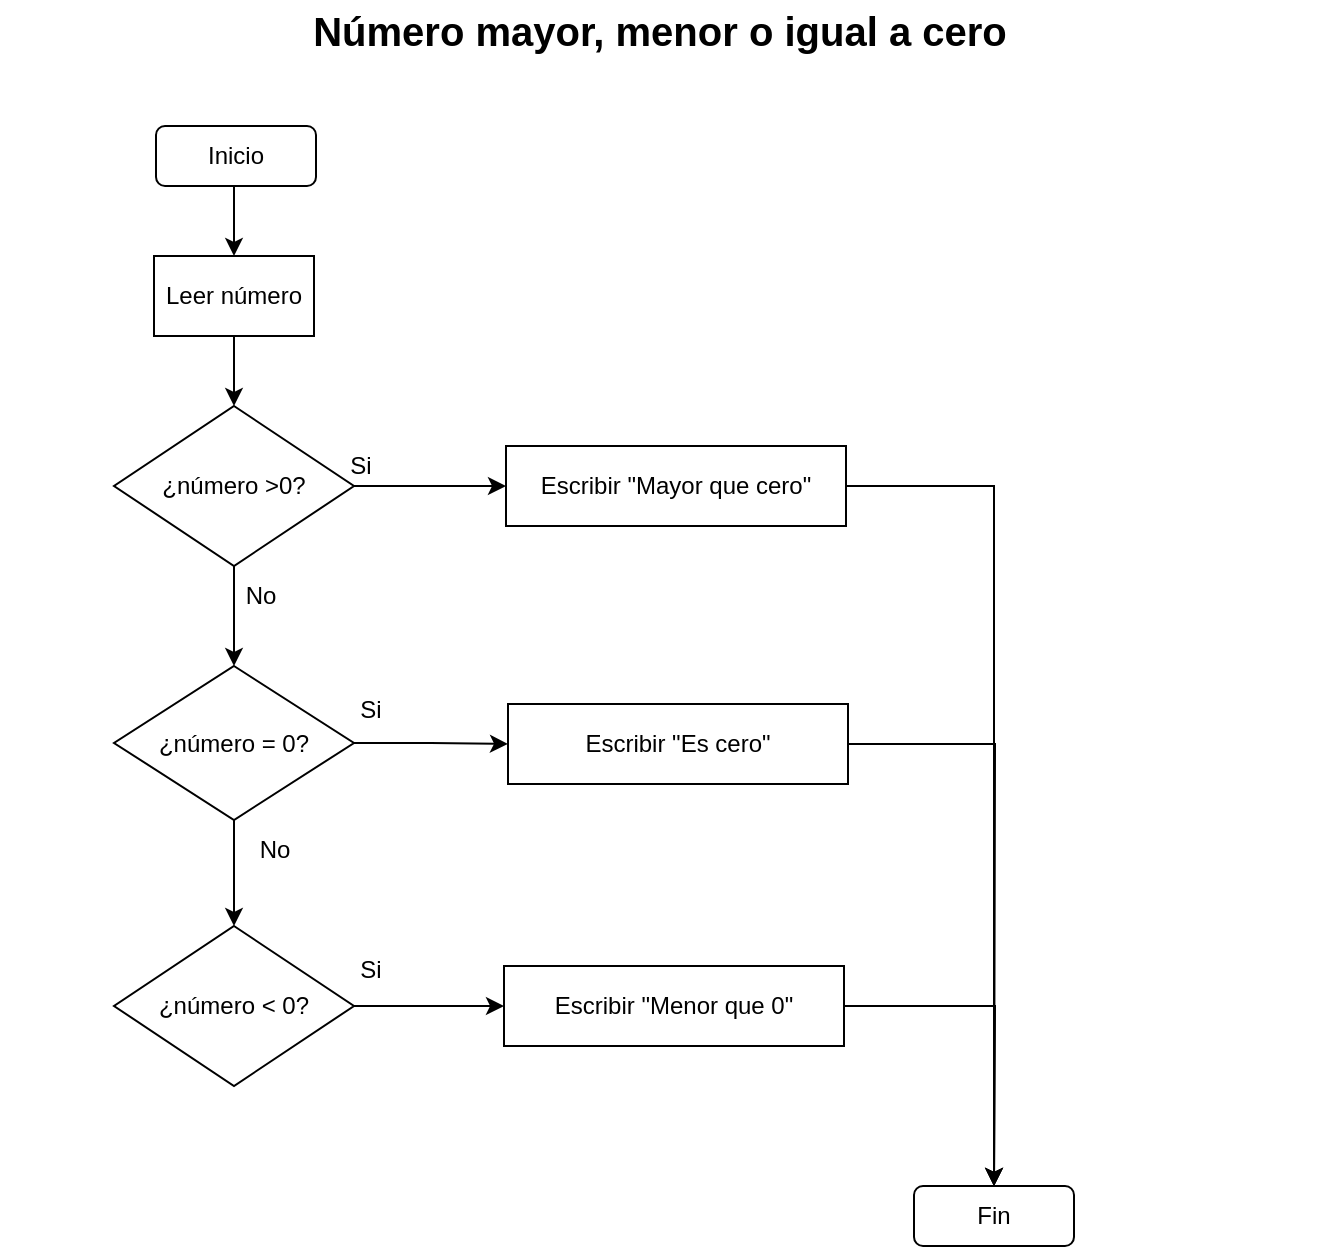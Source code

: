 <mxfile version="28.0.7">
  <diagram name="Page-1" id="gamRS6MLA4fs2B-uqD5Q">
    <mxGraphModel grid="1" page="1" gridSize="10" guides="1" tooltips="1" connect="1" arrows="1" fold="1" pageScale="1" pageWidth="850" pageHeight="1100" math="0" shadow="0">
      <root>
        <mxCell id="0" />
        <mxCell id="1" parent="0" />
        <mxCell id="qD9gXsYjsShy9WRek7qx-5" style="edgeStyle=orthogonalEdgeStyle;rounded=0;orthogonalLoop=1;jettySize=auto;html=1;exitX=0.5;exitY=1;exitDx=0;exitDy=0;entryX=0.5;entryY=0;entryDx=0;entryDy=0;" edge="1" parent="1" source="sVo8eWBov2D_V9g_eI1e-1" target="qD9gXsYjsShy9WRek7qx-1">
          <mxGeometry relative="1" as="geometry" />
        </mxCell>
        <mxCell id="sVo8eWBov2D_V9g_eI1e-1" value="Inicio" style="rounded=1;whiteSpace=wrap;html=1;" vertex="1" parent="1">
          <mxGeometry x="118" y="83" width="80" height="30" as="geometry" />
        </mxCell>
        <mxCell id="sVo8eWBov2D_V9g_eI1e-14" value="&lt;font style=&quot;font-size: 20px;&quot;&gt;&lt;b&gt;Número mayor, menor o igual a cero&lt;/b&gt;&lt;/font&gt;" style="text;html=1;align=center;verticalAlign=middle;whiteSpace=wrap;rounded=0;" vertex="1" parent="1">
          <mxGeometry x="40" y="20" width="660" height="30" as="geometry" />
        </mxCell>
        <mxCell id="I5g4T-FfKX0s-sWPSXJS-8" style="edgeStyle=orthogonalEdgeStyle;rounded=0;orthogonalLoop=1;jettySize=auto;html=1;exitX=0.5;exitY=1;exitDx=0;exitDy=0;entryX=0.5;entryY=0;entryDx=0;entryDy=0;" edge="1" parent="1" source="qD9gXsYjsShy9WRek7qx-1" target="VzXSWm3fVeeelkvV1c6X-2">
          <mxGeometry relative="1" as="geometry">
            <mxPoint x="157" y="215" as="targetPoint" />
          </mxGeometry>
        </mxCell>
        <mxCell id="qD9gXsYjsShy9WRek7qx-1" value="Leer número" style="rounded=0;whiteSpace=wrap;html=1;" vertex="1" parent="1">
          <mxGeometry x="117" y="148" width="80" height="40" as="geometry" />
        </mxCell>
        <mxCell id="fhB60b2QltupWCeUgBXA-5" value="Fin" style="rounded=1;whiteSpace=wrap;html=1;" vertex="1" parent="1">
          <mxGeometry x="497" y="613" width="80" height="30" as="geometry" />
        </mxCell>
        <mxCell id="VzXSWm3fVeeelkvV1c6X-8" style="edgeStyle=orthogonalEdgeStyle;rounded=0;orthogonalLoop=1;jettySize=auto;html=1;exitX=0.5;exitY=1;exitDx=0;exitDy=0;entryX=0.5;entryY=0;entryDx=0;entryDy=0;" edge="1" parent="1" source="VzXSWm3fVeeelkvV1c6X-2" target="VzXSWm3fVeeelkvV1c6X-3">
          <mxGeometry relative="1" as="geometry" />
        </mxCell>
        <mxCell id="VzXSWm3fVeeelkvV1c6X-10" style="edgeStyle=orthogonalEdgeStyle;rounded=0;orthogonalLoop=1;jettySize=auto;html=1;exitX=1;exitY=0.5;exitDx=0;exitDy=0;entryX=0;entryY=0.5;entryDx=0;entryDy=0;" edge="1" parent="1" source="VzXSWm3fVeeelkvV1c6X-2" target="VzXSWm3fVeeelkvV1c6X-5">
          <mxGeometry relative="1" as="geometry" />
        </mxCell>
        <mxCell id="VzXSWm3fVeeelkvV1c6X-2" value="¿número &amp;gt;0?" style="rhombus;whiteSpace=wrap;html=1;" vertex="1" parent="1">
          <mxGeometry x="97" y="223" width="120" height="80" as="geometry" />
        </mxCell>
        <mxCell id="VzXSWm3fVeeelkvV1c6X-11" style="edgeStyle=orthogonalEdgeStyle;rounded=0;orthogonalLoop=1;jettySize=auto;html=1;exitX=1;exitY=0.5;exitDx=0;exitDy=0;entryX=0;entryY=0.5;entryDx=0;entryDy=0;" edge="1" parent="1" source="VzXSWm3fVeeelkvV1c6X-3" target="VzXSWm3fVeeelkvV1c6X-6">
          <mxGeometry relative="1" as="geometry" />
        </mxCell>
        <mxCell id="VzXSWm3fVeeelkvV1c6X-22" style="edgeStyle=orthogonalEdgeStyle;rounded=0;orthogonalLoop=1;jettySize=auto;html=1;exitX=0.5;exitY=1;exitDx=0;exitDy=0;entryX=0.5;entryY=0;entryDx=0;entryDy=0;" edge="1" parent="1" source="VzXSWm3fVeeelkvV1c6X-3" target="VzXSWm3fVeeelkvV1c6X-4">
          <mxGeometry relative="1" as="geometry" />
        </mxCell>
        <mxCell id="VzXSWm3fVeeelkvV1c6X-3" value="¿número = 0?" style="rhombus;whiteSpace=wrap;html=1;" vertex="1" parent="1">
          <mxGeometry x="97" y="353" width="120" height="77" as="geometry" />
        </mxCell>
        <mxCell id="VzXSWm3fVeeelkvV1c6X-12" style="edgeStyle=orthogonalEdgeStyle;rounded=0;orthogonalLoop=1;jettySize=auto;html=1;exitX=1;exitY=0.5;exitDx=0;exitDy=0;entryX=0;entryY=0.5;entryDx=0;entryDy=0;" edge="1" parent="1" source="VzXSWm3fVeeelkvV1c6X-4" target="VzXSWm3fVeeelkvV1c6X-7">
          <mxGeometry relative="1" as="geometry" />
        </mxCell>
        <mxCell id="VzXSWm3fVeeelkvV1c6X-4" value="¿número &amp;lt; 0?" style="rhombus;whiteSpace=wrap;html=1;" vertex="1" parent="1">
          <mxGeometry x="97" y="483" width="120" height="80" as="geometry" />
        </mxCell>
        <mxCell id="VzXSWm3fVeeelkvV1c6X-13" style="edgeStyle=orthogonalEdgeStyle;rounded=0;orthogonalLoop=1;jettySize=auto;html=1;exitX=1;exitY=0.5;exitDx=0;exitDy=0;entryX=0.5;entryY=0;entryDx=0;entryDy=0;" edge="1" parent="1" source="VzXSWm3fVeeelkvV1c6X-5" target="fhB60b2QltupWCeUgBXA-5">
          <mxGeometry relative="1" as="geometry" />
        </mxCell>
        <mxCell id="VzXSWm3fVeeelkvV1c6X-5" value="&lt;span style=&quot;text-align: left;&quot;&gt;Escribir &quot;Mayor que cero&quot;&lt;/span&gt;" style="rounded=0;whiteSpace=wrap;html=1;" vertex="1" parent="1">
          <mxGeometry x="293" y="243" width="170" height="40" as="geometry" />
        </mxCell>
        <mxCell id="VzXSWm3fVeeelkvV1c6X-14" style="edgeStyle=orthogonalEdgeStyle;rounded=0;orthogonalLoop=1;jettySize=auto;html=1;exitX=1;exitY=0.5;exitDx=0;exitDy=0;" edge="1" parent="1" source="VzXSWm3fVeeelkvV1c6X-6">
          <mxGeometry relative="1" as="geometry">
            <mxPoint x="537" y="613" as="targetPoint" />
          </mxGeometry>
        </mxCell>
        <mxCell id="VzXSWm3fVeeelkvV1c6X-6" value="&lt;span style=&quot;text-align: left;&quot;&gt;Escribir &quot;Es cero&quot;&lt;/span&gt;" style="rounded=0;whiteSpace=wrap;html=1;" vertex="1" parent="1">
          <mxGeometry x="294" y="372" width="170" height="40" as="geometry" />
        </mxCell>
        <mxCell id="VzXSWm3fVeeelkvV1c6X-15" style="edgeStyle=orthogonalEdgeStyle;rounded=0;orthogonalLoop=1;jettySize=auto;html=1;exitX=1;exitY=0.5;exitDx=0;exitDy=0;" edge="1" parent="1" source="VzXSWm3fVeeelkvV1c6X-7">
          <mxGeometry relative="1" as="geometry">
            <mxPoint x="537" y="613" as="targetPoint" />
          </mxGeometry>
        </mxCell>
        <mxCell id="VzXSWm3fVeeelkvV1c6X-7" value="&lt;span style=&quot;text-align: left;&quot;&gt;Escribir &quot;Menor que 0&quot;&lt;/span&gt;" style="rounded=0;whiteSpace=wrap;html=1;" vertex="1" parent="1">
          <mxGeometry x="292" y="503" width="170" height="40" as="geometry" />
        </mxCell>
        <mxCell id="VzXSWm3fVeeelkvV1c6X-16" value="Si" style="text;html=1;align=center;verticalAlign=middle;resizable=0;points=[];autosize=1;strokeColor=none;fillColor=none;" vertex="1" parent="1">
          <mxGeometry x="205" y="238" width="30" height="30" as="geometry" />
        </mxCell>
        <mxCell id="VzXSWm3fVeeelkvV1c6X-17" value="Si" style="text;html=1;align=center;verticalAlign=middle;resizable=0;points=[];autosize=1;strokeColor=none;fillColor=none;" vertex="1" parent="1">
          <mxGeometry x="210" y="360" width="30" height="30" as="geometry" />
        </mxCell>
        <mxCell id="VzXSWm3fVeeelkvV1c6X-18" value="Si" style="text;html=1;align=center;verticalAlign=middle;resizable=0;points=[];autosize=1;strokeColor=none;fillColor=none;" vertex="1" parent="1">
          <mxGeometry x="210" y="490" width="30" height="30" as="geometry" />
        </mxCell>
        <mxCell id="VzXSWm3fVeeelkvV1c6X-21" value="No" style="text;html=1;align=center;verticalAlign=middle;resizable=0;points=[];autosize=1;strokeColor=none;fillColor=none;" vertex="1" parent="1">
          <mxGeometry x="150" y="303" width="40" height="30" as="geometry" />
        </mxCell>
        <mxCell id="VzXSWm3fVeeelkvV1c6X-23" value="No" style="text;html=1;align=center;verticalAlign=middle;resizable=0;points=[];autosize=1;strokeColor=none;fillColor=none;" vertex="1" parent="1">
          <mxGeometry x="157" y="430" width="40" height="30" as="geometry" />
        </mxCell>
      </root>
    </mxGraphModel>
  </diagram>
</mxfile>
